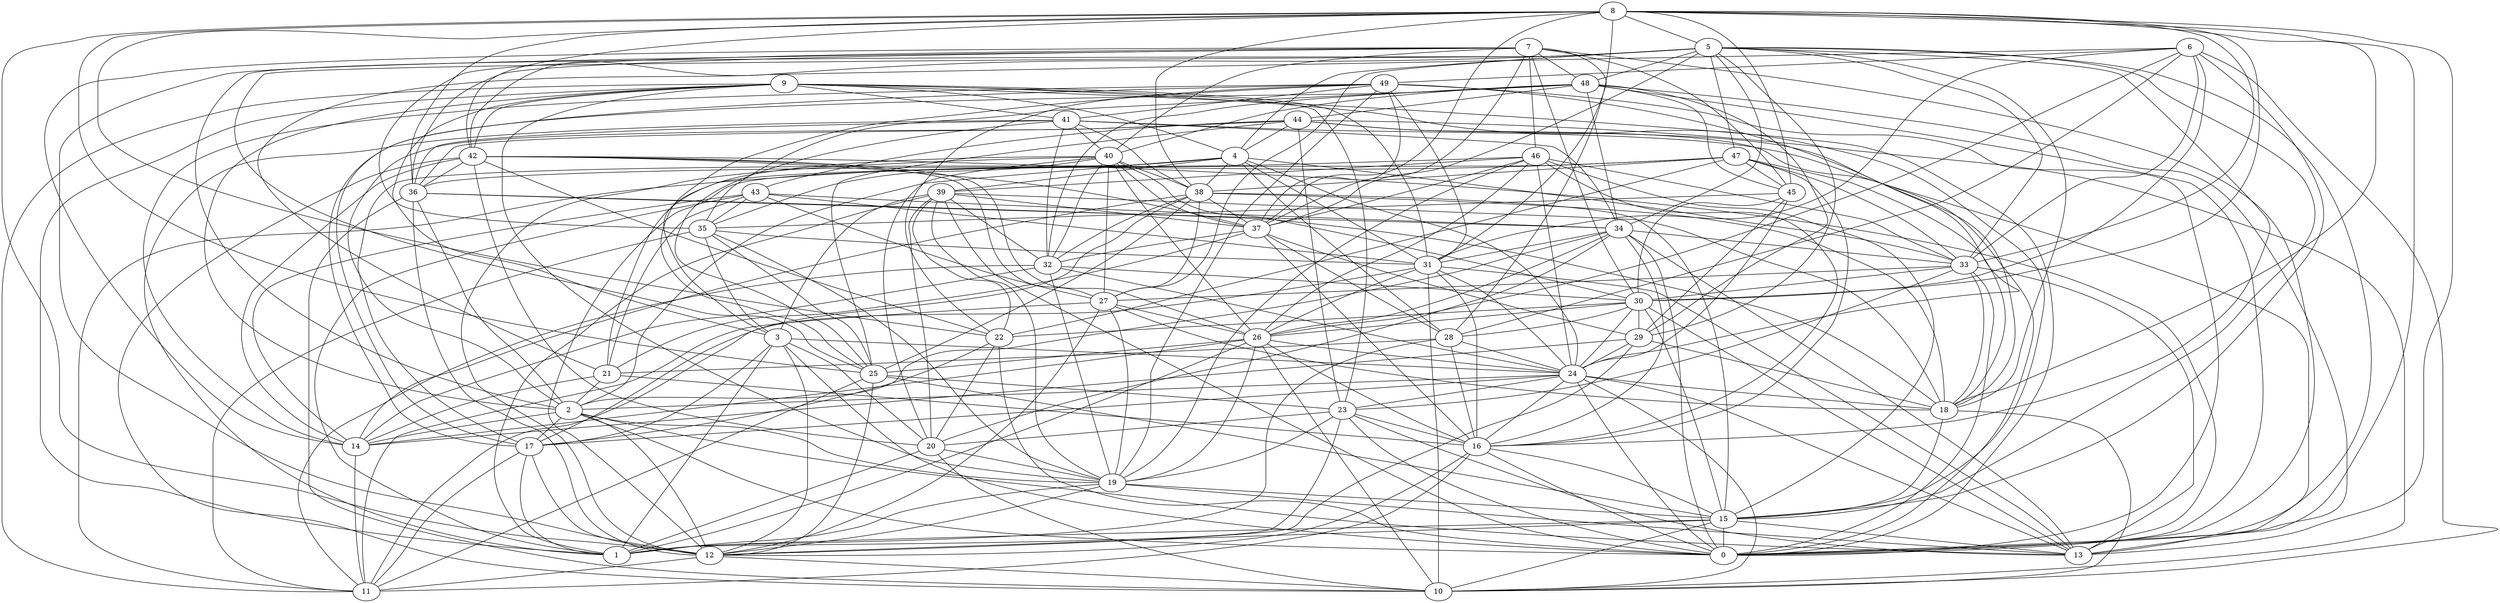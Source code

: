 digraph GG_graph {

subgraph G_graph {
edge [color = black]
"7" -> "46" [dir = none]
"7" -> "12" [dir = none]
"7" -> "45" [dir = none]
"18" -> "15" [dir = none]
"18" -> "10" [dir = none]
"29" -> "24" [dir = none]
"29" -> "18" [dir = none]
"29" -> "12" [dir = none]
"48" -> "40" [dir = none]
"48" -> "35" [dir = none]
"48" -> "17" [dir = none]
"48" -> "13" [dir = none]
"48" -> "32" [dir = none]
"44" -> "18" [dir = none]
"44" -> "0" [dir = none]
"44" -> "10" [dir = none]
"12" -> "10" [dir = none]
"12" -> "11" [dir = none]
"43" -> "34" [dir = none]
"43" -> "14" [dir = none]
"43" -> "21" [dir = none]
"43" -> "31" [dir = none]
"43" -> "27" [dir = none]
"9" -> "19" [dir = none]
"9" -> "4" [dir = none]
"9" -> "23" [dir = none]
"9" -> "3" [dir = none]
"39" -> "0" [dir = none]
"39" -> "18" [dir = none]
"39" -> "37" [dir = none]
"39" -> "32" [dir = none]
"39" -> "22" [dir = none]
"24" -> "16" [dir = none]
"24" -> "23" [dir = none]
"24" -> "13" [dir = none]
"24" -> "10" [dir = none]
"24" -> "18" [dir = none]
"24" -> "2" [dir = none]
"5" -> "27" [dir = none]
"5" -> "37" [dir = none]
"5" -> "47" [dir = none]
"5" -> "4" [dir = none]
"5" -> "15" [dir = none]
"5" -> "29" [dir = none]
"5" -> "34" [dir = none]
"40" -> "26" [dir = none]
"40" -> "27" [dir = none]
"40" -> "37" [dir = none]
"40" -> "3" [dir = none]
"22" -> "17" [dir = none]
"33" -> "30" [dir = none]
"33" -> "23" [dir = none]
"33" -> "13" [dir = none]
"8" -> "25" [dir = none]
"8" -> "22" [dir = none]
"8" -> "36" [dir = none]
"8" -> "33" [dir = none]
"8" -> "37" [dir = none]
"8" -> "5" [dir = none]
"8" -> "0" [dir = none]
"38" -> "37" [dir = none]
"38" -> "27" [dir = none]
"38" -> "17" [dir = none]
"38" -> "32" [dir = none]
"37" -> "16" [dir = none]
"37" -> "21" [dir = none]
"32" -> "30" [dir = none]
"32" -> "11" [dir = none]
"32" -> "24" [dir = none]
"32" -> "14" [dir = none]
"26" -> "1" [dir = none]
"26" -> "10" [dir = none]
"26" -> "14" [dir = none]
"26" -> "16" [dir = none]
"31" -> "24" [dir = none]
"2" -> "17" [dir = none]
"2" -> "19" [dir = none]
"2" -> "14" [dir = none]
"2" -> "0" [dir = none]
"25" -> "11" [dir = none]
"42" -> "13" [dir = none]
"42" -> "26" [dir = none]
"42" -> "22" [dir = none]
"49" -> "24" [dir = none]
"49" -> "37" [dir = none]
"49" -> "31" [dir = none]
"49" -> "41" [dir = none]
"49" -> "25" [dir = none]
"19" -> "12" [dir = none]
"19" -> "15" [dir = none]
"19" -> "13" [dir = none]
"45" -> "24" [dir = none]
"45" -> "30" [dir = none]
"45" -> "29" [dir = none]
"3" -> "24" [dir = none]
"3" -> "0" [dir = none]
"3" -> "17" [dir = none]
"30" -> "13" [dir = none]
"30" -> "26" [dir = none]
"30" -> "28" [dir = none]
"30" -> "15" [dir = none]
"6" -> "26" [dir = none]
"6" -> "28" [dir = none]
"6" -> "15" [dir = none]
"6" -> "30" [dir = none]
"6" -> "33" [dir = none]
"27" -> "11" [dir = none]
"35" -> "11" [dir = none]
"35" -> "31" [dir = none]
"35" -> "19" [dir = none]
"15" -> "12" [dir = none]
"15" -> "1" [dir = none]
"21" -> "14" [dir = none]
"21" -> "2" [dir = none]
"23" -> "0" [dir = none]
"23" -> "16" [dir = none]
"23" -> "19" [dir = none]
"46" -> "15" [dir = none]
"46" -> "19" [dir = none]
"46" -> "26" [dir = none]
"46" -> "36" [dir = none]
"46" -> "33" [dir = none]
"41" -> "40" [dir = none]
"41" -> "32" [dir = none]
"28" -> "21" [dir = none]
"28" -> "1" [dir = none]
"47" -> "16" [dir = none]
"47" -> "38" [dir = none]
"16" -> "0" [dir = none]
"4" -> "38" [dir = none]
"4" -> "28" [dir = none]
"4" -> "17" [dir = none]
"4" -> "21" [dir = none]
"4" -> "24" [dir = none]
"4" -> "39" [dir = none]
"4" -> "33" [dir = none]
"36" -> "2" [dir = none]
"36" -> "10" [dir = none]
"36" -> "34" [dir = none]
"34" -> "33" [dir = none]
"34" -> "0" [dir = none]
"34" -> "13" [dir = none]
"34" -> "31" [dir = none]
"34" -> "20" [dir = none]
"34" -> "2" [dir = none]
"20" -> "19" [dir = none]
"20" -> "1" [dir = none]
"31" -> "10" [dir = none]
"20" -> "10" [dir = none]
"41" -> "1" [dir = none]
"43" -> "35" [dir = none]
"38" -> "14" [dir = none]
"5" -> "16" [dir = none]
"25" -> "12" [dir = none]
"48" -> "0" [dir = none]
"27" -> "19" [dir = none]
"44" -> "36" [dir = none]
"48" -> "34" [dir = none]
"43" -> "1" [dir = none]
"24" -> "0" [dir = none]
"5" -> "0" [dir = none]
"22" -> "20" [dir = none]
"46" -> "16" [dir = none]
"36" -> "12" [dir = none]
"27" -> "12" [dir = none]
"47" -> "33" [dir = none]
"26" -> "25" [dir = none]
"7" -> "37" [dir = none]
"16" -> "12" [dir = none]
"48" -> "29" [dir = none]
"7" -> "30" [dir = none]
"31" -> "13" [dir = none]
"44" -> "4" [dir = none]
"48" -> "45" [dir = none]
"8" -> "18" [dir = none]
"42" -> "36" [dir = none]
"24" -> "17" [dir = none]
"33" -> "0" [dir = none]
"17" -> "12" [dir = none]
"27" -> "18" [dir = none]
"46" -> "39" [dir = none]
"5" -> "33" [dir = none]
"33" -> "27" [dir = none]
"30" -> "22" [dir = none]
"44" -> "25" [dir = none]
"39" -> "3" [dir = none]
"17" -> "11" [dir = none]
"48" -> "44" [dir = none]
"3" -> "20" [dir = none]
"49" -> "19" [dir = none]
"14" -> "11" [dir = none]
"35" -> "3" [dir = none]
"9" -> "31" [dir = none]
"40" -> "30" [dir = none]
"8" -> "30" [dir = none]
"7" -> "36" [dir = none]
"40" -> "32" [dir = none]
"8" -> "42" [dir = none]
"9" -> "41" [dir = none]
"16" -> "11" [dir = none]
"7" -> "0" [dir = none]
"4" -> "31" [dir = none]
"41" -> "38" [dir = none]
"7" -> "14" [dir = none]
"40" -> "38" [dir = none]
"26" -> "24" [dir = none]
"5" -> "2" [dir = none]
"5" -> "25" [dir = none]
"25" -> "23" [dir = none]
"5" -> "18" [dir = none]
"42" -> "14" [dir = none]
"42" -> "37" [dir = none]
"47" -> "45" [dir = none]
"31" -> "11" [dir = none]
"17" -> "1" [dir = none]
"6" -> "49" [dir = none]
"2" -> "12" [dir = none]
"2" -> "13" [dir = none]
"8" -> "38" [dir = none]
"35" -> "25" [dir = none]
"28" -> "24" [dir = none]
"3" -> "12" [dir = none]
"38" -> "18" [dir = none]
"16" -> "15" [dir = none]
"49" -> "17" [dir = none]
"30" -> "24" [dir = none]
"40" -> "12" [dir = none]
"9" -> "0" [dir = none]
"5" -> "42" [dir = none]
"39" -> "19" [dir = none]
"36" -> "18" [dir = none]
"39" -> "20" [dir = none]
"31" -> "26" [dir = none]
"8" -> "28" [dir = none]
"7" -> "48" [dir = none]
"49" -> "22" [dir = none]
"44" -> "43" [dir = none]
"46" -> "37" [dir = none]
"3" -> "1" [dir = none]
"34" -> "26" [dir = none]
"30" -> "29" [dir = none]
"8" -> "12" [dir = none]
"47" -> "12" [dir = none]
"8" -> "45" [dir = none]
"28" -> "16" [dir = none]
"40" -> "20" [dir = none]
"27" -> "26" [dir = none]
"22" -> "0" [dir = none]
"42" -> "27" [dir = none]
"41" -> "36" [dir = none]
"37" -> "28" [dir = none]
"15" -> "10" [dir = none]
"9" -> "15" [dir = none]
"7" -> "35" [dir = none]
"6" -> "10" [dir = none]
"21" -> "16" [dir = none]
"4" -> "2" [dir = none]
"47" -> "11" [dir = none]
"31" -> "16" [dir = none]
"6" -> "31" [dir = none]
"23" -> "1" [dir = none]
"9" -> "11" [dir = none]
"33" -> "18" [dir = none]
"9" -> "42" [dir = none]
"47" -> "22" [dir = none]
"7" -> "40" [dir = none]
"8" -> "13" [dir = none]
"9" -> "1" [dir = none]
"6" -> "21" [dir = none]
"15" -> "13" [dir = none]
"39" -> "1" [dir = none]
"25" -> "15" [dir = none]
"26" -> "19" [dir = none]
"23" -> "13" [dir = none]
"40" -> "35" [dir = none]
"37" -> "32" [dir = none]
"37" -> "29" [dir = none]
"44" -> "23" [dir = none]
"49" -> "0" [dir = none]
"29" -> "14" [dir = none]
"7" -> "31" [dir = none]
"19" -> "1" [dir = none]
"23" -> "20" [dir = none]
"41" -> "13" [dir = none]
"44" -> "2" [dir = none]
"45" -> "35" [dir = none]
"38" -> "25" [dir = none]
"38" -> "15" [dir = none]
"32" -> "19" [dir = none]
"49" -> "14" [dir = none]
"9" -> "2" [dir = none]
"42" -> "10" [dir = none]
"15" -> "0" [dir = none]
"47" -> "18" [dir = none]
"5" -> "48" [dir = none]
"41" -> "25" [dir = none]
"34" -> "16" [dir = none]
"46" -> "24" [dir = none]
"42" -> "20" [dir = none]
"41" -> "34" [dir = none]
}

}
